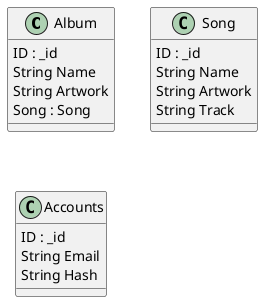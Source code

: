 @startuml

class Album {
    ID : _id
    String Name
    String Artwork
    Song : Song
}

class Song {
    ID : _id
    String Name
    String Artwork
    String Track
}

class Accounts {
    ID : _id
    String Email
    String Hash
}

@enduml